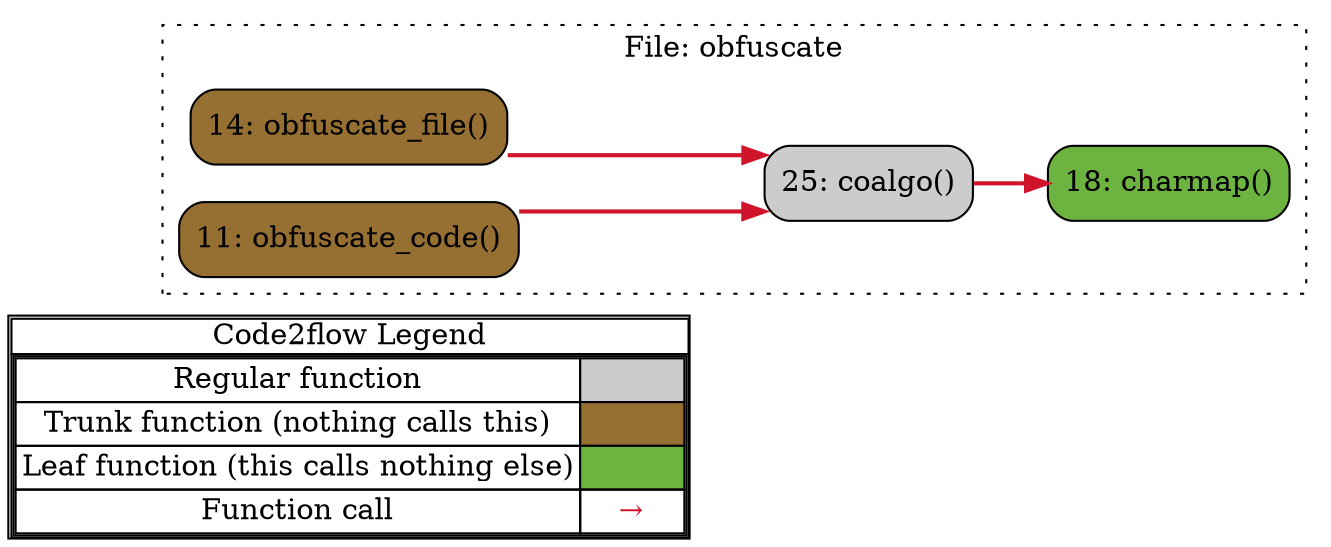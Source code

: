 digraph G {
concentrate=true;
splines="ortho";
rankdir="LR";
subgraph legend{
    rank = min;
    label = "legend";
    Legend [shape=none, margin=0, label = <
        <table cellspacing="0" cellpadding="0" border="1"><tr><td>Code2flow Legend</td></tr><tr><td>
        <table cellspacing="0">
        <tr><td>Regular function</td><td width="50px" bgcolor='#cccccc'></td></tr>
        <tr><td>Trunk function (nothing calls this)</td><td bgcolor='#966F33'></td></tr>
        <tr><td>Leaf function (this calls nothing else)</td><td bgcolor='#6db33f'></td></tr>
        <tr><td>Function call</td><td><font color='#cf142b'>&#8594;</font></td></tr>
        </table></td></tr></table>
        >];
}node_739a5f14 [label="25: coalgo()" name="obfuscate::coalgo" shape="rect" style="rounded,filled" fillcolor="#cccccc" ];
node_13f5bfdb [label="18: charmap()" name="obfuscate::charmap" shape="rect" style="rounded,filled" fillcolor="#6db33f" ];
node_e0f5a438 [label="14: obfuscate_file()" name="obfuscate::obfuscate_file" shape="rect" style="rounded,filled" fillcolor="#966F33" ];
node_42440314 [label="11: obfuscate_code()" name="obfuscate::obfuscate_code" shape="rect" style="rounded,filled" fillcolor="#966F33" ];
node_42440314 -> node_739a5f14 [color="#cf142b" penwidth="2"];
node_e0f5a438 -> node_739a5f14 [color="#cf142b" penwidth="2"];
node_739a5f14 -> node_13f5bfdb [color="#cf142b" penwidth="2"];
subgraph cluster_e027de8f {
    node_42440314 node_e0f5a438 node_13f5bfdb node_739a5f14;
    label="File: obfuscate";
    name="obfuscate";
    style="filled";
    graph[style=dotted];
};
}
